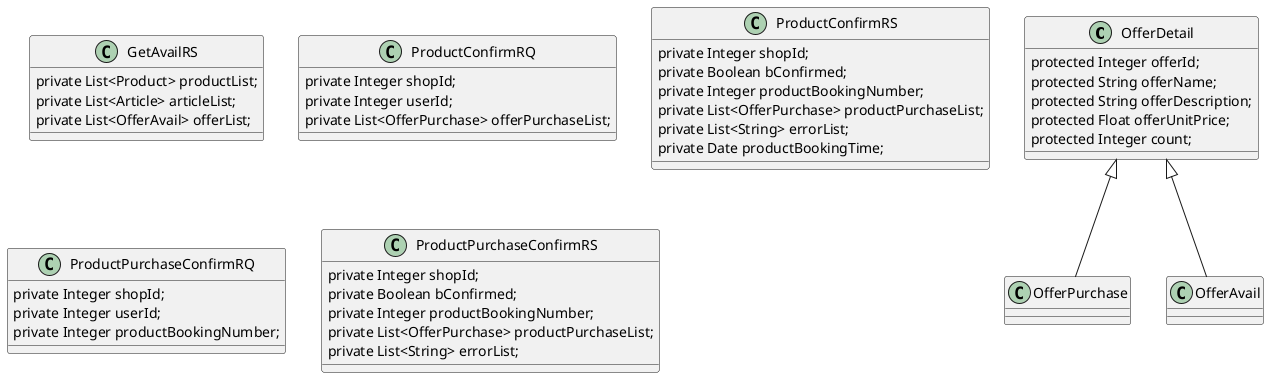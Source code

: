 @startuml

OfferDetail <|-- OfferPurchase
OfferDetail <|-- OfferAvail


class GetAvailRS {
	private List<Product> productList;
    private List<Article> articleList;
    private List<OfferAvail> offerList;
}

class ProductConfirmRQ {    
    private Integer shopId;
    private Integer userId;
    private List<OfferPurchase> offerPurchaseList;
}

class ProductConfirmRS {
    private Integer shopId;
    private Boolean bConfirmed;
    private Integer productBookingNumber;
    private List<OfferPurchase> productPurchaseList;
    private List<String> errorList;
    private Date productBookingTime;
    
}

class ProductPurchaseConfirmRQ {
	
	private Integer shopId;
	private Integer userId;
	private Integer productBookingNumber;
}

class ProductPurchaseConfirmRS {
	private Integer shopId;
    private Boolean bConfirmed;
	private Integer productBookingNumber;
    private List<OfferPurchase> productPurchaseList;
    private List<String> errorList;
}


class OfferDetail {
	protected Integer offerId;
    protected String offerName;
    protected String offerDescription;
    protected Float offerUnitPrice;
    protected Integer count;
}










@enduml